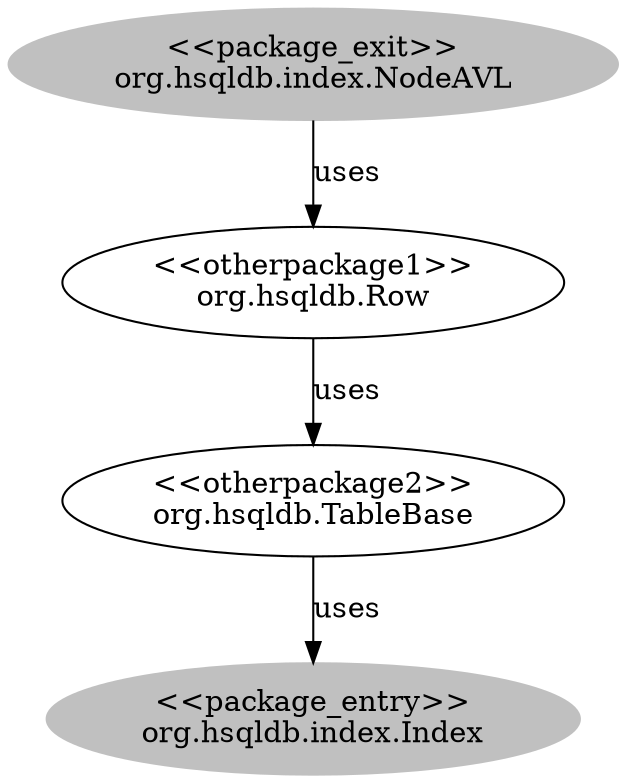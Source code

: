 digraph cd {
	org_hsqldb_index_NodeAVL [label="<<package_exit>>
org.hsqldb.index.NodeAVL",style=filled,color="grey"];
	org_hsqldb_index_Index [label="<<package_entry>>
org.hsqldb.index.Index",style=filled,color="grey"];
	org_hsqldb_Row [label="<<otherpackage1>>
org.hsqldb.Row"];
	org_hsqldb_TableBase [label="<<otherpackage2>>
org.hsqldb.TableBase"];
	org_hsqldb_index_NodeAVL -> org_hsqldb_Row [label=uses];
	org_hsqldb_TableBase -> org_hsqldb_index_Index [label=uses];
	org_hsqldb_Row -> org_hsqldb_TableBase [label=uses];
}
